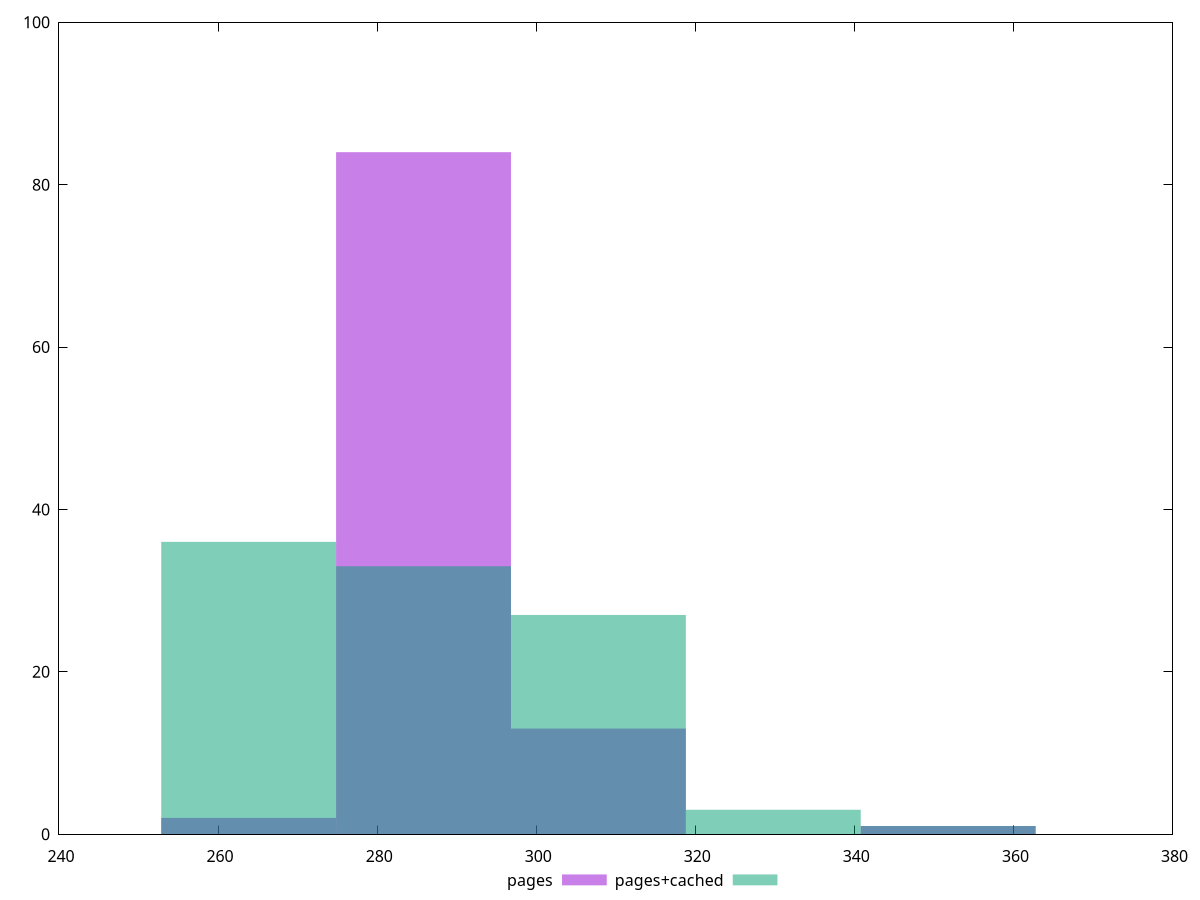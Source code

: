 reset
set terminal svg size 640, 500 enhanced background rgb 'white'
set output "report_00007_2020-12-11T15:55:29.892Z/max-potential-fid/comparison/histogram/1_vs_2.svg"

$pages <<EOF
351.79465022872785 1
285.8331533108414 84
307.8203189501369 13
263.8459876715459 2
EOF

$pagesCached <<EOF
285.8331533108414 33
307.8203189501369 27
329.80748458943236 3
263.8459876715459 36
351.79465022872785 1
EOF

set key outside below
set boxwidth 21.98716563929549
set yrange [0:100]
set style fill transparent solid 0.5 noborder

plot \
  $pages title "pages" with boxes, \
  $pagesCached title "pages+cached" with boxes, \


reset